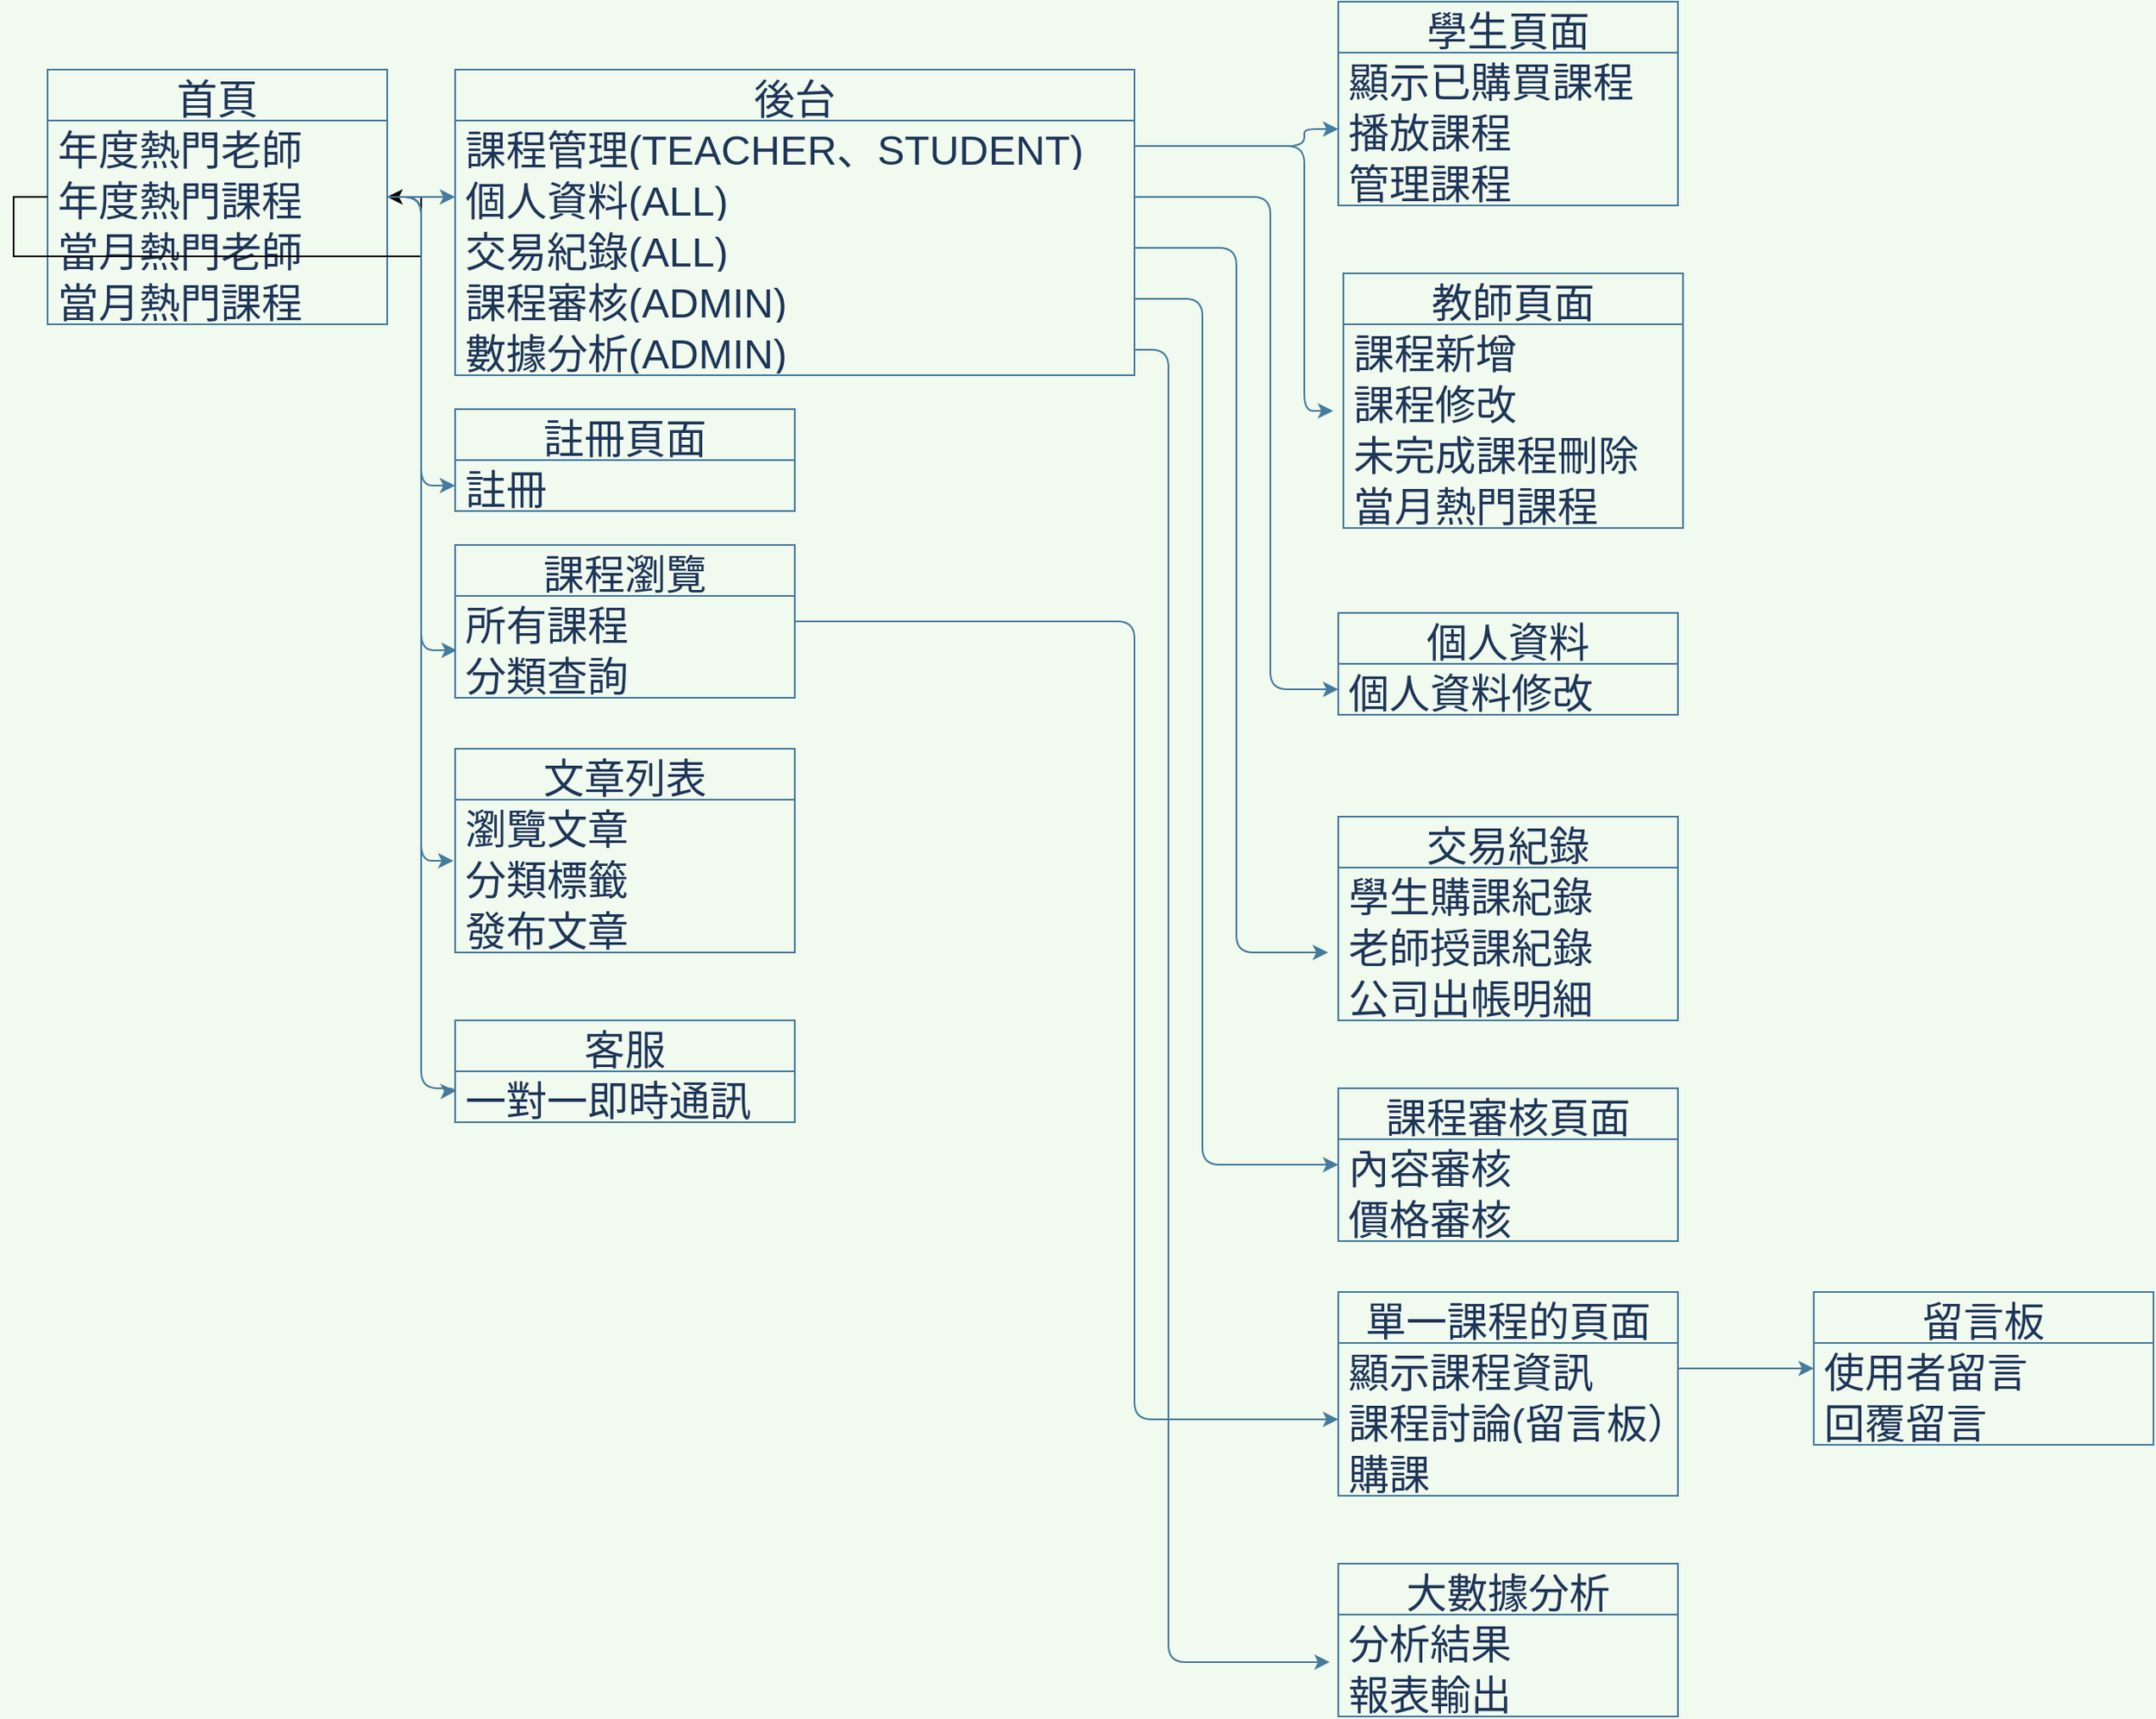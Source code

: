 <mxfile version="16.5.1" type="device"><diagram id="5eixCT4aslgIog5RmQju" name="Page-1"><mxGraphModel dx="3132" dy="1666" grid="1" gridSize="10" guides="1" tooltips="1" connect="1" arrows="1" fold="1" page="0" pageScale="1" pageWidth="827" pageHeight="1169" background="#F1FAEE" math="0" shadow="0"><root><mxCell id="0"/><mxCell id="1" parent="0"/><mxCell id="qsGzzAuagtlAmWLh8xZQ-89" value="首頁" style="swimlane;fontStyle=0;childLayout=stackLayout;horizontal=1;startSize=30;horizontalStack=0;resizeParent=1;resizeParentMax=0;resizeLast=0;collapsible=1;marginBottom=0;fontSize=24;fontColor=#1D3557;strokeColor=#457B9D;fillColor=none;" parent="1" vertex="1"><mxGeometry x="40" y="40" width="200" height="150" as="geometry"><mxRectangle x="40" y="240" width="80" height="30" as="alternateBounds"/></mxGeometry></mxCell><mxCell id="qsGzzAuagtlAmWLh8xZQ-90" value="年度熱門老師" style="text;strokeColor=none;fillColor=none;align=left;verticalAlign=middle;spacingLeft=4;spacingRight=4;overflow=hidden;points=[[0,0.5],[1,0.5]];portConstraint=eastwest;rotatable=0;fontSize=24;fontColor=#1D3557;" parent="qsGzzAuagtlAmWLh8xZQ-89" vertex="1"><mxGeometry y="30" width="200" height="30" as="geometry"/></mxCell><mxCell id="qsGzzAuagtlAmWLh8xZQ-91" value="年度熱門課程" style="text;strokeColor=none;fillColor=none;align=left;verticalAlign=middle;spacingLeft=4;spacingRight=4;overflow=hidden;points=[[0,0.5],[1,0.5]];portConstraint=eastwest;rotatable=0;fontSize=24;fontColor=#1D3557;" parent="qsGzzAuagtlAmWLh8xZQ-89" vertex="1"><mxGeometry y="60" width="200" height="30" as="geometry"/></mxCell><mxCell id="qsGzzAuagtlAmWLh8xZQ-94" value="當月熱門老師" style="text;strokeColor=none;fillColor=none;align=left;verticalAlign=middle;spacingLeft=4;spacingRight=4;overflow=hidden;points=[[0,0.5],[1,0.5]];portConstraint=eastwest;rotatable=0;fontSize=24;fontColor=#1D3557;" parent="qsGzzAuagtlAmWLh8xZQ-89" vertex="1"><mxGeometry y="90" width="200" height="30" as="geometry"/></mxCell><mxCell id="qsGzzAuagtlAmWLh8xZQ-119" value="當月熱門課程" style="text;strokeColor=none;fillColor=none;align=left;verticalAlign=middle;spacingLeft=4;spacingRight=4;overflow=hidden;points=[[0,0.5],[1,0.5]];portConstraint=eastwest;rotatable=0;fontSize=24;fontColor=#1D3557;" parent="qsGzzAuagtlAmWLh8xZQ-89" vertex="1"><mxGeometry y="120" width="200" height="30" as="geometry"/></mxCell><mxCell id="GnvnuQc3b7LlyFC6O5sY-7" style="edgeStyle=orthogonalEdgeStyle;rounded=0;orthogonalLoop=1;jettySize=auto;html=1;entryX=1;entryY=0.5;entryDx=0;entryDy=0;" edge="1" parent="qsGzzAuagtlAmWLh8xZQ-89" source="qsGzzAuagtlAmWLh8xZQ-91" target="qsGzzAuagtlAmWLh8xZQ-91"><mxGeometry relative="1" as="geometry"/></mxCell><mxCell id="qsGzzAuagtlAmWLh8xZQ-95" value="課程審核頁面" style="swimlane;fontStyle=0;childLayout=stackLayout;horizontal=1;startSize=30;horizontalStack=0;resizeParent=1;resizeParentMax=0;resizeLast=0;collapsible=1;marginBottom=0;fontSize=24;fontColor=#1D3557;strokeColor=#457B9D;fillColor=none;" parent="1" vertex="1"><mxGeometry x="800" y="640" width="200" height="90" as="geometry"><mxRectangle x="780" y="640" width="180" height="30" as="alternateBounds"/></mxGeometry></mxCell><mxCell id="qsGzzAuagtlAmWLh8xZQ-96" value="內容審核" style="text;strokeColor=none;fillColor=none;align=left;verticalAlign=middle;spacingLeft=4;spacingRight=4;overflow=hidden;points=[[0,0.5],[1,0.5]];portConstraint=eastwest;rotatable=0;fontSize=24;fontColor=#1D3557;" parent="qsGzzAuagtlAmWLh8xZQ-95" vertex="1"><mxGeometry y="30" width="200" height="30" as="geometry"/></mxCell><mxCell id="qsGzzAuagtlAmWLh8xZQ-97" value="價格審核" style="text;strokeColor=none;fillColor=none;align=left;verticalAlign=middle;spacingLeft=4;spacingRight=4;overflow=hidden;points=[[0,0.5],[1,0.5]];portConstraint=eastwest;rotatable=0;fontSize=24;fontColor=#1D3557;" parent="qsGzzAuagtlAmWLh8xZQ-95" vertex="1"><mxGeometry y="60" width="200" height="30" as="geometry"/></mxCell><mxCell id="qsGzzAuagtlAmWLh8xZQ-100" value="教師頁面" style="swimlane;fontStyle=0;childLayout=stackLayout;horizontal=1;startSize=30;horizontalStack=0;resizeParent=1;resizeParentMax=0;resizeLast=0;collapsible=1;marginBottom=0;fontSize=24;fontColor=#1D3557;strokeColor=#457B9D;fillColor=none;" parent="1" vertex="1"><mxGeometry x="803" y="160" width="200" height="150" as="geometry"><mxRectangle x="603" y="160" width="130" height="30" as="alternateBounds"/></mxGeometry></mxCell><mxCell id="qsGzzAuagtlAmWLh8xZQ-101" value="課程新增" style="text;strokeColor=none;fillColor=none;align=left;verticalAlign=middle;spacingLeft=4;spacingRight=4;overflow=hidden;points=[[0,0.5],[1,0.5]];portConstraint=eastwest;rotatable=0;fontSize=24;fontColor=#1D3557;" parent="qsGzzAuagtlAmWLh8xZQ-100" vertex="1"><mxGeometry y="30" width="200" height="30" as="geometry"/></mxCell><mxCell id="qsGzzAuagtlAmWLh8xZQ-102" value="課程修改" style="text;strokeColor=none;fillColor=none;align=left;verticalAlign=middle;spacingLeft=4;spacingRight=4;overflow=hidden;points=[[0,0.5],[1,0.5]];portConstraint=eastwest;rotatable=0;fontSize=24;fontColor=#1D3557;" parent="qsGzzAuagtlAmWLh8xZQ-100" vertex="1"><mxGeometry y="60" width="200" height="30" as="geometry"/></mxCell><mxCell id="qsGzzAuagtlAmWLh8xZQ-103" value="未完成課程刪除" style="text;strokeColor=none;fillColor=none;align=left;verticalAlign=middle;spacingLeft=4;spacingRight=4;overflow=hidden;points=[[0,0.5],[1,0.5]];portConstraint=eastwest;rotatable=0;fontSize=24;fontColor=#1D3557;" parent="qsGzzAuagtlAmWLh8xZQ-100" vertex="1"><mxGeometry y="90" width="200" height="30" as="geometry"/></mxCell><mxCell id="qsGzzAuagtlAmWLh8xZQ-104" value="當月熱門課程" style="text;strokeColor=none;fillColor=none;align=left;verticalAlign=middle;spacingLeft=4;spacingRight=4;overflow=hidden;points=[[0,0.5],[1,0.5]];portConstraint=eastwest;rotatable=0;fontSize=24;fontColor=#1D3557;" parent="qsGzzAuagtlAmWLh8xZQ-100" vertex="1"><mxGeometry y="120" width="200" height="30" as="geometry"/></mxCell><mxCell id="qsGzzAuagtlAmWLh8xZQ-105" value="學生頁面" style="swimlane;fontStyle=0;childLayout=stackLayout;horizontal=1;startSize=30;horizontalStack=0;resizeParent=1;resizeParentMax=0;resizeLast=0;collapsible=1;marginBottom=0;fontSize=24;fontColor=#1D3557;strokeColor=#457B9D;fillColor=none;" parent="1" vertex="1"><mxGeometry x="800" width="200" height="120" as="geometry"><mxRectangle x="600" y="320" width="130" height="30" as="alternateBounds"/></mxGeometry></mxCell><mxCell id="qsGzzAuagtlAmWLh8xZQ-106" value="顯示已購買課程" style="text;strokeColor=none;fillColor=none;align=left;verticalAlign=middle;spacingLeft=4;spacingRight=4;overflow=hidden;points=[[0,0.5],[1,0.5]];portConstraint=eastwest;rotatable=0;fontSize=24;fontColor=#1D3557;" parent="qsGzzAuagtlAmWLh8xZQ-105" vertex="1"><mxGeometry y="30" width="200" height="30" as="geometry"/></mxCell><mxCell id="qsGzzAuagtlAmWLh8xZQ-107" value="播放課程" style="text;strokeColor=none;fillColor=none;align=left;verticalAlign=middle;spacingLeft=4;spacingRight=4;overflow=hidden;points=[[0,0.5],[1,0.5]];portConstraint=eastwest;rotatable=0;fontSize=24;fontColor=#1D3557;" parent="qsGzzAuagtlAmWLh8xZQ-105" vertex="1"><mxGeometry y="60" width="200" height="30" as="geometry"/></mxCell><mxCell id="qsGzzAuagtlAmWLh8xZQ-108" value="管理課程" style="text;strokeColor=none;fillColor=none;align=left;verticalAlign=middle;spacingLeft=4;spacingRight=4;overflow=hidden;points=[[0,0.5],[1,0.5]];portConstraint=eastwest;rotatable=0;fontSize=24;fontColor=#1D3557;" parent="qsGzzAuagtlAmWLh8xZQ-105" vertex="1"><mxGeometry y="90" width="200" height="30" as="geometry"/></mxCell><mxCell id="qsGzzAuagtlAmWLh8xZQ-110" value="交易紀錄" style="swimlane;fontStyle=0;childLayout=stackLayout;horizontal=1;startSize=30;horizontalStack=0;resizeParent=1;resizeParentMax=0;resizeLast=0;collapsible=1;marginBottom=0;fontSize=24;fontColor=#1D3557;strokeColor=#457B9D;fillColor=none;" parent="1" vertex="1"><mxGeometry x="800" y="480" width="200" height="120" as="geometry"><mxRectangle x="400" y="40" width="130" height="30" as="alternateBounds"/></mxGeometry></mxCell><mxCell id="qsGzzAuagtlAmWLh8xZQ-111" value="學生購課紀錄" style="text;strokeColor=none;fillColor=none;align=left;verticalAlign=middle;spacingLeft=4;spacingRight=4;overflow=hidden;points=[[0,0.5],[1,0.5]];portConstraint=eastwest;rotatable=0;fontSize=24;fontColor=#1D3557;" parent="qsGzzAuagtlAmWLh8xZQ-110" vertex="1"><mxGeometry y="30" width="200" height="30" as="geometry"/></mxCell><mxCell id="qsGzzAuagtlAmWLh8xZQ-112" value="老師授課紀錄" style="text;strokeColor=none;fillColor=none;align=left;verticalAlign=middle;spacingLeft=4;spacingRight=4;overflow=hidden;points=[[0,0.5],[1,0.5]];portConstraint=eastwest;rotatable=0;fontSize=24;fontColor=#1D3557;" parent="qsGzzAuagtlAmWLh8xZQ-110" vertex="1"><mxGeometry y="60" width="200" height="30" as="geometry"/></mxCell><mxCell id="qsGzzAuagtlAmWLh8xZQ-113" value="公司出帳明細" style="text;strokeColor=none;fillColor=none;align=left;verticalAlign=middle;spacingLeft=4;spacingRight=4;overflow=hidden;points=[[0,0.5],[1,0.5]];portConstraint=eastwest;rotatable=0;fontSize=24;fontColor=#1D3557;" parent="qsGzzAuagtlAmWLh8xZQ-110" vertex="1"><mxGeometry y="90" width="200" height="30" as="geometry"/></mxCell><mxCell id="qsGzzAuagtlAmWLh8xZQ-115" value="課程瀏覽" style="swimlane;fontStyle=0;childLayout=stackLayout;horizontal=1;startSize=30;horizontalStack=0;resizeParent=1;resizeParentMax=0;resizeLast=0;collapsible=1;marginBottom=0;fontSize=24;fontColor=#1D3557;strokeColor=#457B9D;fillColor=none;" parent="1" vertex="1"><mxGeometry x="280" y="320" width="200" height="90" as="geometry"><mxRectangle x="400" y="680" width="130" height="30" as="alternateBounds"/></mxGeometry></mxCell><mxCell id="qsGzzAuagtlAmWLh8xZQ-116" value="所有課程" style="text;strokeColor=none;fillColor=none;align=left;verticalAlign=middle;spacingLeft=4;spacingRight=4;overflow=hidden;points=[[0,0.5],[1,0.5]];portConstraint=eastwest;rotatable=0;fontSize=24;fontColor=#1D3557;" parent="qsGzzAuagtlAmWLh8xZQ-115" vertex="1"><mxGeometry y="30" width="200" height="30" as="geometry"/></mxCell><mxCell id="qsGzzAuagtlAmWLh8xZQ-147" value="分類查詢" style="text;strokeColor=none;fillColor=none;align=left;verticalAlign=middle;spacingLeft=4;spacingRight=4;overflow=hidden;points=[[0,0.5],[1,0.5]];portConstraint=eastwest;rotatable=0;fontSize=24;fontColor=#1D3557;" parent="qsGzzAuagtlAmWLh8xZQ-115" vertex="1"><mxGeometry y="60" width="200" height="30" as="geometry"/></mxCell><mxCell id="qsGzzAuagtlAmWLh8xZQ-120" value="註冊頁面" style="swimlane;fontStyle=0;childLayout=stackLayout;horizontal=1;startSize=30;horizontalStack=0;resizeParent=1;resizeParentMax=0;resizeLast=0;collapsible=1;marginBottom=0;fontSize=24;fontColor=#1D3557;strokeColor=#457B9D;fillColor=none;" parent="1" vertex="1"><mxGeometry x="280" y="240" width="200" height="60" as="geometry"><mxRectangle x="280" y="40" width="130" height="30" as="alternateBounds"/></mxGeometry></mxCell><mxCell id="qsGzzAuagtlAmWLh8xZQ-123" value="註冊" style="text;strokeColor=none;fillColor=none;align=left;verticalAlign=middle;spacingLeft=4;spacingRight=4;overflow=hidden;points=[[0,0.5],[1,0.5]];portConstraint=eastwest;rotatable=0;fontSize=24;fontColor=#1D3557;" parent="qsGzzAuagtlAmWLh8xZQ-120" vertex="1"><mxGeometry y="30" width="200" height="30" as="geometry"/></mxCell><mxCell id="qsGzzAuagtlAmWLh8xZQ-124" value="個人資料" style="swimlane;fontStyle=0;childLayout=stackLayout;horizontal=1;startSize=30;horizontalStack=0;resizeParent=1;resizeParentMax=0;resizeLast=0;collapsible=1;marginBottom=0;fontSize=24;fontColor=#1D3557;strokeColor=#457B9D;fillColor=none;" parent="1" vertex="1"><mxGeometry x="800" y="360" width="200" height="60" as="geometry"><mxRectangle x="40" y="240" width="80" height="30" as="alternateBounds"/></mxGeometry></mxCell><mxCell id="qsGzzAuagtlAmWLh8xZQ-125" value="個人資料修改" style="text;strokeColor=none;fillColor=none;align=left;verticalAlign=middle;spacingLeft=4;spacingRight=4;overflow=hidden;points=[[0,0.5],[1,0.5]];portConstraint=eastwest;rotatable=0;fontSize=24;fontColor=#1D3557;" parent="qsGzzAuagtlAmWLh8xZQ-124" vertex="1"><mxGeometry y="30" width="200" height="30" as="geometry"/></mxCell><mxCell id="qsGzzAuagtlAmWLh8xZQ-130" value="後台" style="swimlane;fontStyle=0;childLayout=stackLayout;horizontal=1;startSize=30;horizontalStack=0;resizeParent=1;resizeParentMax=0;resizeLast=0;collapsible=1;marginBottom=0;fontSize=24;fontColor=#1D3557;strokeColor=#457B9D;fillColor=none;" parent="1" vertex="1"><mxGeometry x="280" y="40" width="400" height="180" as="geometry"><mxRectangle x="40" y="240" width="80" height="30" as="alternateBounds"/></mxGeometry></mxCell><mxCell id="qsGzzAuagtlAmWLh8xZQ-132" value="課程管理(TEACHER、STUDENT)" style="text;strokeColor=none;fillColor=none;align=left;verticalAlign=middle;spacingLeft=4;spacingRight=4;overflow=hidden;points=[[0,0.5],[1,0.5]];portConstraint=eastwest;rotatable=0;fontSize=24;fontColor=#1D3557;" parent="qsGzzAuagtlAmWLh8xZQ-130" vertex="1"><mxGeometry y="30" width="400" height="30" as="geometry"/></mxCell><mxCell id="qsGzzAuagtlAmWLh8xZQ-131" value="個人資料(ALL)" style="text;strokeColor=none;fillColor=none;align=left;verticalAlign=middle;spacingLeft=4;spacingRight=4;overflow=hidden;points=[[0,0.5],[1,0.5]];portConstraint=eastwest;rotatable=0;fontSize=24;fontColor=#1D3557;" parent="qsGzzAuagtlAmWLh8xZQ-130" vertex="1"><mxGeometry y="60" width="400" height="30" as="geometry"/></mxCell><mxCell id="qsGzzAuagtlAmWLh8xZQ-134" value="交易紀錄(ALL)" style="text;strokeColor=none;fillColor=none;align=left;verticalAlign=middle;spacingLeft=4;spacingRight=4;overflow=hidden;points=[[0,0.5],[1,0.5]];portConstraint=eastwest;rotatable=0;fontSize=24;fontColor=#1D3557;" parent="qsGzzAuagtlAmWLh8xZQ-130" vertex="1"><mxGeometry y="90" width="400" height="30" as="geometry"/></mxCell><mxCell id="qsGzzAuagtlAmWLh8xZQ-142" value="課程審核(ADMIN)" style="text;strokeColor=none;fillColor=none;align=left;verticalAlign=middle;spacingLeft=4;spacingRight=4;overflow=hidden;points=[[0,0.5],[1,0.5]];portConstraint=eastwest;rotatable=0;fontSize=24;fontColor=#1D3557;" parent="qsGzzAuagtlAmWLh8xZQ-130" vertex="1"><mxGeometry y="120" width="400" height="30" as="geometry"/></mxCell><mxCell id="K8eNEzMpRpXXBS1rbpg5-1" value="數據分析(ADMIN)" style="text;strokeColor=none;fillColor=none;align=left;verticalAlign=middle;spacingLeft=4;spacingRight=4;overflow=hidden;points=[[0,0.5],[1,0.5]];portConstraint=eastwest;rotatable=0;fontSize=24;fontColor=#1D3557;" parent="qsGzzAuagtlAmWLh8xZQ-130" vertex="1"><mxGeometry y="150" width="400" height="30" as="geometry"/></mxCell><mxCell id="qsGzzAuagtlAmWLh8xZQ-144" value="客服" style="swimlane;fontStyle=0;childLayout=stackLayout;horizontal=1;startSize=30;horizontalStack=0;resizeParent=1;resizeParentMax=0;resizeLast=0;collapsible=1;marginBottom=0;fontSize=24;fontColor=#1D3557;strokeColor=#457B9D;fillColor=none;" parent="1" vertex="1"><mxGeometry x="280" y="600" width="200" height="60" as="geometry"><mxRectangle x="400" y="680" width="130" height="30" as="alternateBounds"/></mxGeometry></mxCell><mxCell id="GnvnuQc3b7LlyFC6O5sY-4" value="一對一即時通訊" style="text;strokeColor=none;fillColor=none;align=left;verticalAlign=middle;spacingLeft=4;spacingRight=4;overflow=hidden;points=[[0,0.5],[1,0.5]];portConstraint=eastwest;rotatable=0;fontSize=24;fontColor=#1D3557;" vertex="1" parent="qsGzzAuagtlAmWLh8xZQ-144"><mxGeometry y="30" width="200" height="30" as="geometry"/></mxCell><mxCell id="qsGzzAuagtlAmWLh8xZQ-148" value="單一課程的頁面" style="swimlane;fontStyle=0;childLayout=stackLayout;horizontal=1;startSize=30;horizontalStack=0;resizeParent=1;resizeParentMax=0;resizeLast=0;collapsible=1;marginBottom=0;fontSize=24;fontColor=#1D3557;strokeColor=#457B9D;fillColor=none;" parent="1" vertex="1"><mxGeometry x="800" y="760" width="200" height="120" as="geometry"><mxRectangle x="400" y="680" width="130" height="30" as="alternateBounds"/></mxGeometry></mxCell><mxCell id="qsGzzAuagtlAmWLh8xZQ-149" value="顯示課程資訊" style="text;strokeColor=none;fillColor=none;align=left;verticalAlign=middle;spacingLeft=4;spacingRight=4;overflow=hidden;points=[[0,0.5],[1,0.5]];portConstraint=eastwest;rotatable=0;fontSize=24;fontColor=#1D3557;" parent="qsGzzAuagtlAmWLh8xZQ-148" vertex="1"><mxGeometry y="30" width="200" height="30" as="geometry"/></mxCell><mxCell id="qsGzzAuagtlAmWLh8xZQ-150" value="課程討論(留言板）" style="text;strokeColor=none;fillColor=none;align=left;verticalAlign=middle;spacingLeft=4;spacingRight=4;overflow=hidden;points=[[0,0.5],[1,0.5]];portConstraint=eastwest;rotatable=0;fontSize=24;fontColor=#1D3557;" parent="qsGzzAuagtlAmWLh8xZQ-148" vertex="1"><mxGeometry y="60" width="200" height="30" as="geometry"/></mxCell><mxCell id="qsGzzAuagtlAmWLh8xZQ-151" value="購課" style="text;strokeColor=none;fillColor=none;align=left;verticalAlign=middle;spacingLeft=4;spacingRight=4;overflow=hidden;points=[[0,0.5],[1,0.5]];portConstraint=eastwest;rotatable=0;fontSize=24;fontColor=#1D3557;" parent="qsGzzAuagtlAmWLh8xZQ-148" vertex="1"><mxGeometry y="90" width="200" height="30" as="geometry"/></mxCell><mxCell id="qsGzzAuagtlAmWLh8xZQ-153" value="留言板" style="swimlane;fontStyle=0;childLayout=stackLayout;horizontal=1;startSize=30;horizontalStack=0;resizeParent=1;resizeParentMax=0;resizeLast=0;collapsible=1;marginBottom=0;fontSize=24;fontColor=#1D3557;strokeColor=#457B9D;fillColor=none;" parent="1" vertex="1"><mxGeometry x="1080" y="760" width="200" height="90" as="geometry"><mxRectangle x="400" y="680" width="130" height="30" as="alternateBounds"/></mxGeometry></mxCell><mxCell id="qsGzzAuagtlAmWLh8xZQ-156" value="使用者留言" style="text;strokeColor=none;fillColor=none;align=left;verticalAlign=middle;spacingLeft=4;spacingRight=4;overflow=hidden;points=[[0,0.5],[1,0.5]];portConstraint=eastwest;rotatable=0;fontSize=24;fontColor=#1D3557;" parent="qsGzzAuagtlAmWLh8xZQ-153" vertex="1"><mxGeometry y="30" width="200" height="30" as="geometry"/></mxCell><mxCell id="qsGzzAuagtlAmWLh8xZQ-155" value="回覆留言" style="text;strokeColor=none;fillColor=none;align=left;verticalAlign=middle;spacingLeft=4;spacingRight=4;overflow=hidden;points=[[0,0.5],[1,0.5]];portConstraint=eastwest;rotatable=0;fontSize=24;fontColor=#1D3557;" parent="qsGzzAuagtlAmWLh8xZQ-153" vertex="1"><mxGeometry y="60" width="200" height="30" as="geometry"/></mxCell><mxCell id="K8eNEzMpRpXXBS1rbpg5-2" value="大數據分析" style="swimlane;fontStyle=0;childLayout=stackLayout;horizontal=1;startSize=30;horizontalStack=0;resizeParent=1;resizeParentMax=0;resizeLast=0;collapsible=1;marginBottom=0;fontSize=24;fontColor=#1D3557;strokeColor=#457B9D;fillColor=none;" parent="1" vertex="1"><mxGeometry x="800" y="920" width="200" height="90" as="geometry"><mxRectangle x="400" y="680" width="130" height="30" as="alternateBounds"/></mxGeometry></mxCell><mxCell id="K8eNEzMpRpXXBS1rbpg5-3" value="分析結果" style="text;strokeColor=none;fillColor=none;align=left;verticalAlign=middle;spacingLeft=4;spacingRight=4;overflow=hidden;points=[[0,0.5],[1,0.5]];portConstraint=eastwest;rotatable=0;fontSize=24;fontColor=#1D3557;" parent="K8eNEzMpRpXXBS1rbpg5-2" vertex="1"><mxGeometry y="30" width="200" height="30" as="geometry"/></mxCell><mxCell id="K8eNEzMpRpXXBS1rbpg5-4" value="報表輸出" style="text;strokeColor=none;fillColor=none;align=left;verticalAlign=middle;spacingLeft=4;spacingRight=4;overflow=hidden;points=[[0,0.5],[1,0.5]];portConstraint=eastwest;rotatable=0;fontSize=24;fontColor=#1D3557;" parent="K8eNEzMpRpXXBS1rbpg5-2" vertex="1"><mxGeometry y="60" width="200" height="30" as="geometry"/></mxCell><mxCell id="K8eNEzMpRpXXBS1rbpg5-7" style="edgeStyle=orthogonalEdgeStyle;curved=0;rounded=1;sketch=0;orthogonalLoop=1;jettySize=auto;html=1;entryX=-0.025;entryY=-0.067;entryDx=0;entryDy=0;entryPerimeter=0;fontColor=#1D3557;strokeColor=#457B9D;fillColor=#A8DADC;" parent="1" source="K8eNEzMpRpXXBS1rbpg5-1" target="K8eNEzMpRpXXBS1rbpg5-4" edge="1"><mxGeometry relative="1" as="geometry"><Array as="points"><mxPoint x="700" y="205"/><mxPoint x="700" y="978"/></Array></mxGeometry></mxCell><mxCell id="K8eNEzMpRpXXBS1rbpg5-8" style="edgeStyle=orthogonalEdgeStyle;curved=0;rounded=1;sketch=0;orthogonalLoop=1;jettySize=auto;html=1;entryX=0;entryY=0.5;entryDx=0;entryDy=0;fontColor=#1D3557;strokeColor=#457B9D;fillColor=#A8DADC;" parent="1" source="qsGzzAuagtlAmWLh8xZQ-142" target="qsGzzAuagtlAmWLh8xZQ-96" edge="1"><mxGeometry relative="1" as="geometry"><Array as="points"><mxPoint x="720" y="175"/><mxPoint x="720" y="685"/></Array></mxGeometry></mxCell><mxCell id="K8eNEzMpRpXXBS1rbpg5-9" style="edgeStyle=orthogonalEdgeStyle;curved=0;rounded=1;sketch=0;orthogonalLoop=1;jettySize=auto;html=1;entryX=-0.03;entryY=0.667;entryDx=0;entryDy=0;entryPerimeter=0;fontColor=#1D3557;strokeColor=#457B9D;fillColor=#A8DADC;" parent="1" source="qsGzzAuagtlAmWLh8xZQ-134" target="qsGzzAuagtlAmWLh8xZQ-112" edge="1"><mxGeometry relative="1" as="geometry"/></mxCell><mxCell id="K8eNEzMpRpXXBS1rbpg5-10" style="edgeStyle=orthogonalEdgeStyle;curved=0;rounded=1;sketch=0;orthogonalLoop=1;jettySize=auto;html=1;entryX=0;entryY=0.5;entryDx=0;entryDy=0;fontColor=#1D3557;strokeColor=#457B9D;fillColor=#A8DADC;" parent="1" source="qsGzzAuagtlAmWLh8xZQ-131" target="qsGzzAuagtlAmWLh8xZQ-125" edge="1"><mxGeometry relative="1" as="geometry"><Array as="points"><mxPoint x="760" y="115"/><mxPoint x="760" y="405"/></Array></mxGeometry></mxCell><mxCell id="K8eNEzMpRpXXBS1rbpg5-11" style="edgeStyle=orthogonalEdgeStyle;curved=0;rounded=1;sketch=0;orthogonalLoop=1;jettySize=auto;html=1;exitX=1;exitY=0.5;exitDx=0;exitDy=0;entryX=0;entryY=0.5;entryDx=0;entryDy=0;fontColor=#1D3557;strokeColor=#457B9D;fillColor=#A8DADC;" parent="1" source="qsGzzAuagtlAmWLh8xZQ-132" target="qsGzzAuagtlAmWLh8xZQ-107" edge="1"><mxGeometry relative="1" as="geometry"><Array as="points"><mxPoint x="780" y="85"/><mxPoint x="780" y="75"/></Array></mxGeometry></mxCell><mxCell id="K8eNEzMpRpXXBS1rbpg5-12" style="edgeStyle=orthogonalEdgeStyle;curved=0;rounded=1;sketch=0;orthogonalLoop=1;jettySize=auto;html=1;entryX=-0.03;entryY=0.7;entryDx=0;entryDy=0;entryPerimeter=0;fontColor=#1D3557;strokeColor=#457B9D;fillColor=#A8DADC;" parent="1" source="qsGzzAuagtlAmWLh8xZQ-132" target="qsGzzAuagtlAmWLh8xZQ-102" edge="1"><mxGeometry relative="1" as="geometry"><Array as="points"><mxPoint x="780" y="85"/><mxPoint x="780" y="241"/></Array></mxGeometry></mxCell><mxCell id="K8eNEzMpRpXXBS1rbpg5-14" style="edgeStyle=orthogonalEdgeStyle;curved=0;rounded=1;sketch=0;orthogonalLoop=1;jettySize=auto;html=1;entryX=0;entryY=0.5;entryDx=0;entryDy=0;fontColor=#1D3557;strokeColor=#457B9D;fillColor=#A8DADC;" parent="1" source="qsGzzAuagtlAmWLh8xZQ-149" target="qsGzzAuagtlAmWLh8xZQ-156" edge="1"><mxGeometry relative="1" as="geometry"/></mxCell><mxCell id="K8eNEzMpRpXXBS1rbpg5-15" style="edgeStyle=orthogonalEdgeStyle;curved=0;rounded=1;sketch=0;orthogonalLoop=1;jettySize=auto;html=1;entryX=0;entryY=0.5;entryDx=0;entryDy=0;fontColor=#1D3557;strokeColor=#457B9D;fillColor=#A8DADC;" parent="1" source="qsGzzAuagtlAmWLh8xZQ-91" target="qsGzzAuagtlAmWLh8xZQ-131" edge="1"><mxGeometry relative="1" as="geometry"/></mxCell><mxCell id="K8eNEzMpRpXXBS1rbpg5-16" style="edgeStyle=orthogonalEdgeStyle;curved=0;rounded=1;sketch=0;orthogonalLoop=1;jettySize=auto;html=1;entryX=0;entryY=0.5;entryDx=0;entryDy=0;fontColor=#1D3557;strokeColor=#457B9D;fillColor=#A8DADC;" parent="1" source="qsGzzAuagtlAmWLh8xZQ-91" target="qsGzzAuagtlAmWLh8xZQ-123" edge="1"><mxGeometry relative="1" as="geometry"/></mxCell><mxCell id="K8eNEzMpRpXXBS1rbpg5-17" style="edgeStyle=orthogonalEdgeStyle;curved=0;rounded=1;sketch=0;orthogonalLoop=1;jettySize=auto;html=1;entryX=0.005;entryY=0.067;entryDx=0;entryDy=0;entryPerimeter=0;fontColor=#1D3557;strokeColor=#457B9D;fillColor=#A8DADC;" parent="1" source="qsGzzAuagtlAmWLh8xZQ-91" target="qsGzzAuagtlAmWLh8xZQ-147" edge="1"><mxGeometry relative="1" as="geometry"/></mxCell><mxCell id="K8eNEzMpRpXXBS1rbpg5-18" style="edgeStyle=orthogonalEdgeStyle;curved=0;rounded=1;sketch=0;orthogonalLoop=1;jettySize=auto;html=1;entryX=-0.005;entryY=0.2;entryDx=0;entryDy=0;entryPerimeter=0;fontColor=#1D3557;strokeColor=#457B9D;fillColor=#A8DADC;" parent="1" source="qsGzzAuagtlAmWLh8xZQ-91" target="qsGzzAuagtlAmWLh8xZQ-145" edge="1"><mxGeometry relative="1" as="geometry"><Array as="points"><mxPoint x="260" y="115"/><mxPoint x="260" y="506"/></Array></mxGeometry></mxCell><mxCell id="GnvnuQc3b7LlyFC6O5sY-1" value="文章列表" style="swimlane;fontStyle=0;childLayout=stackLayout;horizontal=1;startSize=30;horizontalStack=0;resizeParent=1;resizeParentMax=0;resizeLast=0;collapsible=1;marginBottom=0;fontSize=24;fontColor=#1D3557;strokeColor=#457B9D;fillColor=none;" vertex="1" parent="1"><mxGeometry x="280" y="440" width="200" height="120" as="geometry"><mxRectangle x="400" y="680" width="130" height="30" as="alternateBounds"/></mxGeometry></mxCell><mxCell id="GnvnuQc3b7LlyFC6O5sY-3" value="瀏覽文章" style="text;strokeColor=none;fillColor=none;align=left;verticalAlign=middle;spacingLeft=4;spacingRight=4;overflow=hidden;points=[[0,0.5],[1,0.5]];portConstraint=eastwest;rotatable=0;fontSize=24;fontColor=#1D3557;" vertex="1" parent="GnvnuQc3b7LlyFC6O5sY-1"><mxGeometry y="30" width="200" height="30" as="geometry"/></mxCell><mxCell id="qsGzzAuagtlAmWLh8xZQ-145" value="分類標籤" style="text;strokeColor=none;fillColor=none;align=left;verticalAlign=middle;spacingLeft=4;spacingRight=4;overflow=hidden;points=[[0,0.5],[1,0.5]];portConstraint=eastwest;rotatable=0;fontSize=24;fontColor=#1D3557;" parent="GnvnuQc3b7LlyFC6O5sY-1" vertex="1"><mxGeometry y="60" width="200" height="30" as="geometry"/></mxCell><mxCell id="GnvnuQc3b7LlyFC6O5sY-2" value="發布文章" style="text;strokeColor=none;fillColor=none;align=left;verticalAlign=middle;spacingLeft=4;spacingRight=4;overflow=hidden;points=[[0,0.5],[1,0.5]];portConstraint=eastwest;rotatable=0;fontSize=24;fontColor=#1D3557;" vertex="1" parent="GnvnuQc3b7LlyFC6O5sY-1"><mxGeometry y="90" width="200" height="30" as="geometry"/></mxCell><mxCell id="GnvnuQc3b7LlyFC6O5sY-8" style="edgeStyle=orthogonalEdgeStyle;curved=0;rounded=1;sketch=0;orthogonalLoop=1;jettySize=auto;html=1;entryX=0.002;entryY=0.389;entryDx=0;entryDy=0;entryPerimeter=0;fontColor=#1D3557;strokeColor=#457B9D;fillColor=#A8DADC;exitX=1;exitY=0.5;exitDx=0;exitDy=0;" edge="1" parent="1" source="qsGzzAuagtlAmWLh8xZQ-91" target="GnvnuQc3b7LlyFC6O5sY-4"><mxGeometry relative="1" as="geometry"><mxPoint x="240" y="260" as="sourcePoint"/><mxPoint x="279" y="651" as="targetPoint"/><Array as="points"><mxPoint x="260" y="115"/><mxPoint x="260" y="640"/><mxPoint x="279" y="640"/><mxPoint x="279" y="642"/></Array></mxGeometry></mxCell><mxCell id="GnvnuQc3b7LlyFC6O5sY-10" style="edgeStyle=orthogonalEdgeStyle;curved=0;rounded=1;sketch=0;orthogonalLoop=1;jettySize=auto;html=1;entryX=0;entryY=0.5;entryDx=0;entryDy=0;fontColor=#1D3557;strokeColor=#457B9D;fillColor=#A8DADC;exitX=1;exitY=0.5;exitDx=0;exitDy=0;" edge="1" parent="1" source="qsGzzAuagtlAmWLh8xZQ-116" target="qsGzzAuagtlAmWLh8xZQ-150"><mxGeometry relative="1" as="geometry"><Array as="points"><mxPoint x="680" y="365"/><mxPoint x="680" y="835"/></Array><mxPoint x="690" y="215" as="sourcePoint"/><mxPoint x="805" y="987.99" as="targetPoint"/></mxGeometry></mxCell></root></mxGraphModel></diagram></mxfile>